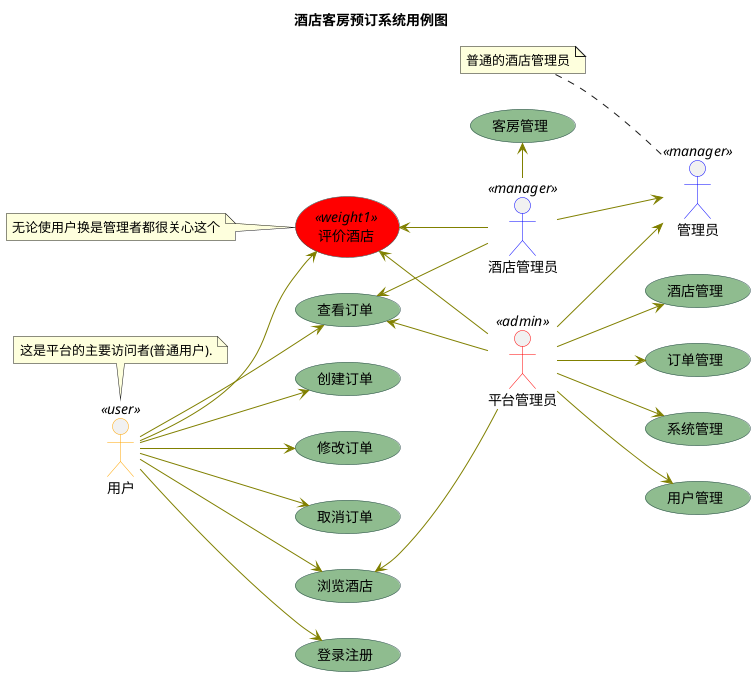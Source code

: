 @startuml

title 酒店客房预订系统用例图

/'系统所有角色'/
actor :用户: as user<<user>>
note left of user : 这是平台的主要访问者(普通用户).
actor :平台管理员: as platformManager<<admin>>
actor :酒店管理员: as hotelManager<<manager>>
actor :管理员: as manager<<manager>>
note "普通的酒店管理员" as m
m ..manager

/'默认从左往右构建图示'/
left to right direction

/'对于全局的用例进行样式设置'/
skinparam usecase{
	BackgroundColor DarkSeaGreen
	BorderColor DarkSlateGray

	BackgroundColor<< Main >> YellowGreen
	BorderColor<< Main >> YellowGreen
	BackgroundColor<<weight1>> red

    /'箭头的颜色'/
	ArrowColor Olive
	ActorBorderColor black
	ActorFontName Courier

	ActorBackgroundColor Gold
}
/'对于全局的角色进行样式设置'/
skinparam actor{
   BorderColor<<user>> orange
   BorderColor<<manager>> blue
   BorderColor<<admin>> red
}

/'系统所有用例'/
usecase 登录注册 as registeredAndLogin
usecase 浏览酒店 as browseHotel
usecase 创建订单 as createOrder
usecase 修改订单 as modifyOrder
usecase 查看订单 as checkOrder
usecase 取消订单 as cancelOrder
usecase 评价酒店 as commentHotel<<weight1>>
note left of commentHotel:无论使用户换是管理者都很关心这个
usecase 客房管理 as roomManagement
usecase 用户管理 as useManagement
usecase 酒店管理 as hotelManagement
usecase 订单管理 as orderManagement
usecase 系统管理 as systemManagement


/'用户相关的所有用例（行为）'/
user -down-> (registeredAndLogin)
user -down-> (browseHotel)
user -down-> (createOrder)
user -down-> (modifyOrder)
user -down-> (checkOrder)
user -down-> (cancelOrder)
user -down-> (commentHotel)

/'平台管理员的所有用例（行为）'/
platformManager -up-> (browseHotel)
platformManager -up-> (checkOrder)
platformManager -up-> (commentHotel)
platformManager --> (manager)


platformManager -down-> (useManagement)
platformManager -down-> (hotelManagement)
platformManager -down-> (orderManagement)
platformManager -down-> (systemManagement)

/'酒店管理员的所有用例（行为）'/
hotelManager -up-> (checkOrder)
hotelManager -up-> (commentHotel)
hotelManager -left-> (roomManagement)
hotelManager -right-> (manager)

@enduml